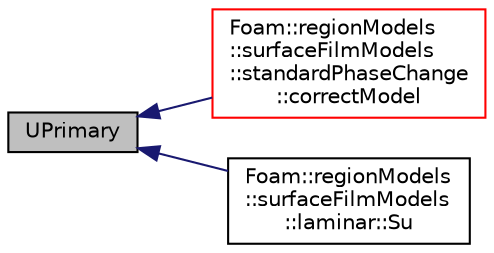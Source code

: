 digraph "UPrimary"
{
  bgcolor="transparent";
  edge [fontname="Helvetica",fontsize="10",labelfontname="Helvetica",labelfontsize="10"];
  node [fontname="Helvetica",fontsize="10",shape=record];
  rankdir="LR";
  Node1 [label="UPrimary",height=0.2,width=0.4,color="black", fillcolor="grey75", style="filled", fontcolor="black"];
  Node1 -> Node2 [dir="back",color="midnightblue",fontsize="10",style="solid",fontname="Helvetica"];
  Node2 [label="Foam::regionModels\l::surfaceFilmModels\l::standardPhaseChange\l::correctModel",height=0.2,width=0.4,color="red",URL="$a02498.html#abd12427a5e2dc465d748364b75b41c46",tooltip="Correct. "];
  Node1 -> Node3 [dir="back",color="midnightblue",fontsize="10",style="solid",fontname="Helvetica"];
  Node3 [label="Foam::regionModels\l::surfaceFilmModels\l::laminar::Su",height=0.2,width=0.4,color="black",URL="$a01290.html#a5612f0ace4d023184ba98b868a08fd14",tooltip="Return the source for the film momentum equation. "];
}
